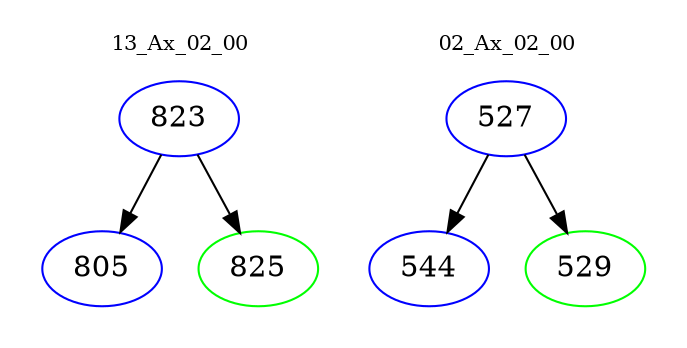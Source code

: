 digraph{
subgraph cluster_0 {
color = white
label = "13_Ax_02_00";
fontsize=10;
T0_823 [label="823", color="blue"]
T0_823 -> T0_805 [color="black"]
T0_805 [label="805", color="blue"]
T0_823 -> T0_825 [color="black"]
T0_825 [label="825", color="green"]
}
subgraph cluster_1 {
color = white
label = "02_Ax_02_00";
fontsize=10;
T1_527 [label="527", color="blue"]
T1_527 -> T1_544 [color="black"]
T1_544 [label="544", color="blue"]
T1_527 -> T1_529 [color="black"]
T1_529 [label="529", color="green"]
}
}
